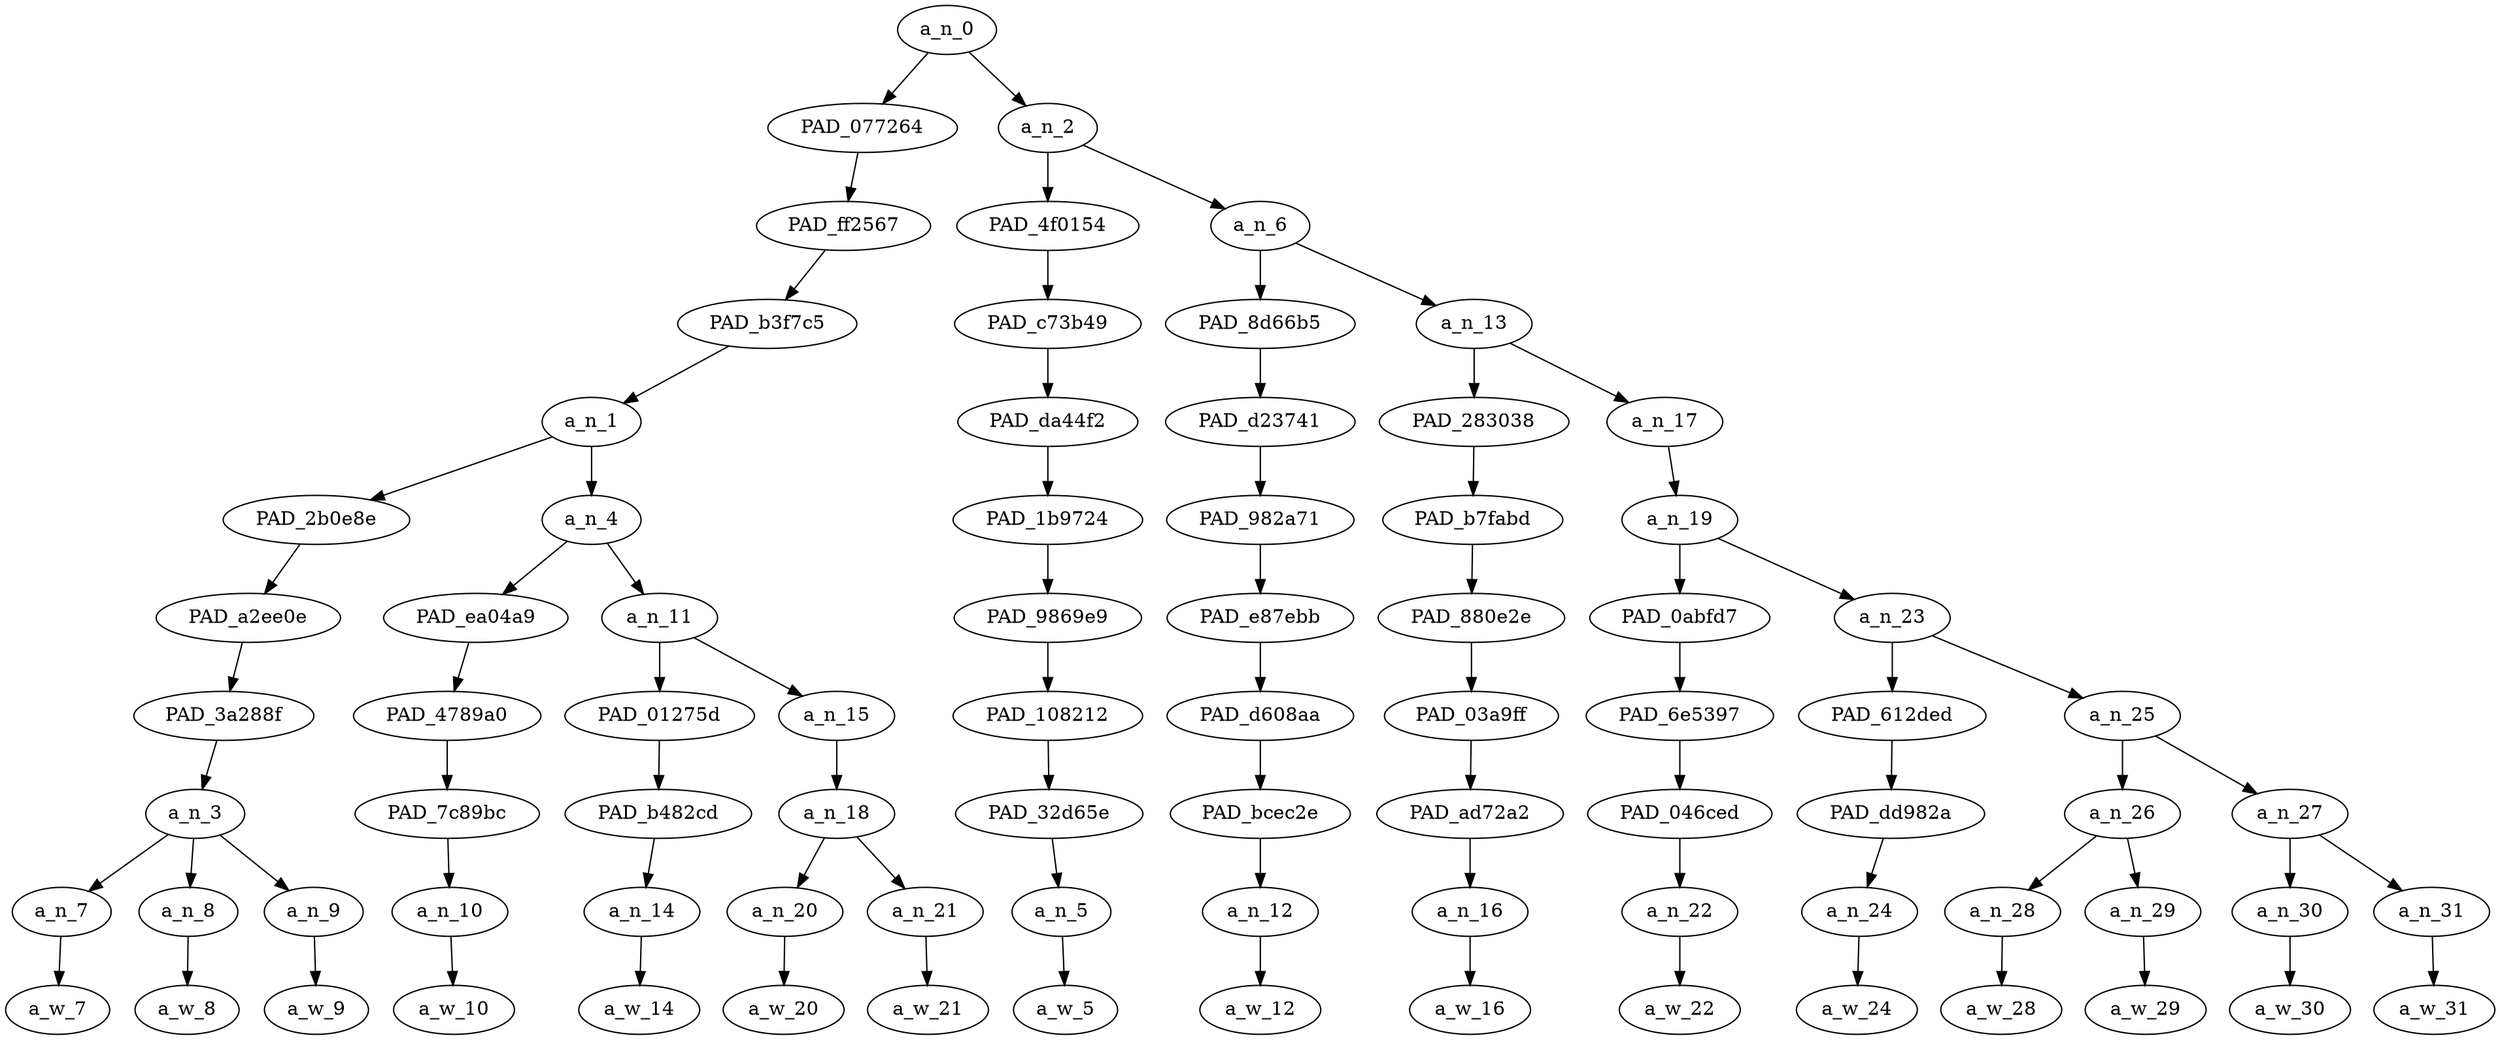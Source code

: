 strict digraph "" {
	a_n_0	[div_dir=1,
		index=0,
		level=10,
		pos="5.2265625,10!",
		text_span="[0, 1, 2, 3, 4, 5, 6, 7, 8, 9, 10, 11, 12, 13, 14, 15]",
		value=0.99999999];
	PAD_077264	[div_dir=1,
		index=0,
		level=9,
		pos="2.4375,9!",
		text_span="[0, 1, 2, 3, 4, 5, 6]",
		value=0.59016528];
	a_n_0 -> PAD_077264;
	a_n_2	[div_dir=1,
		index=1,
		level=9,
		pos="8.015625,9!",
		text_span="[7, 8, 9, 10, 11, 12, 13, 14, 15]",
		value=0.40960130];
	a_n_0 -> a_n_2;
	PAD_ff2567	[div_dir=1,
		index=0,
		level=8,
		pos="2.4375,8!",
		text_span="[0, 1, 2, 3, 4, 5, 6]",
		value=0.59016528];
	PAD_077264 -> PAD_ff2567;
	PAD_b3f7c5	[div_dir=1,
		index=0,
		level=7,
		pos="2.4375,7!",
		text_span="[0, 1, 2, 3, 4, 5, 6]",
		value=0.59016528];
	PAD_ff2567 -> PAD_b3f7c5;
	a_n_1	[div_dir=1,
		index=0,
		level=6,
		pos="2.4375,6!",
		text_span="[0, 1, 2, 3, 4, 5, 6]",
		value=0.59016528];
	PAD_b3f7c5 -> a_n_1;
	PAD_2b0e8e	[div_dir=-1,
		index=0,
		level=5,
		pos="1.0,5!",
		text_span="[0, 1, 2]",
		value=0.26004009];
	a_n_1 -> PAD_2b0e8e;
	a_n_4	[div_dir=1,
		index=1,
		level=5,
		pos="3.875,5!",
		text_span="[3, 4, 5, 6]",
		value=0.32996645];
	a_n_1 -> a_n_4;
	PAD_a2ee0e	[div_dir=-1,
		index=0,
		level=4,
		pos="1.0,4!",
		text_span="[0, 1, 2]",
		value=0.26004009];
	PAD_2b0e8e -> PAD_a2ee0e;
	PAD_3a288f	[div_dir=-1,
		index=0,
		level=3,
		pos="1.0,3!",
		text_span="[0, 1, 2]",
		value=0.26004009];
	PAD_a2ee0e -> PAD_3a288f;
	a_n_3	[div_dir=-1,
		index=0,
		level=2,
		pos="1.0,2!",
		text_span="[0, 1, 2]",
		value=0.26004009];
	PAD_3a288f -> a_n_3;
	a_n_7	[div_dir=-1,
		index=0,
		level=1,
		pos="0.0,1!",
		text_span="[0]",
		value=0.06361473];
	a_n_3 -> a_n_7;
	a_n_8	[div_dir=-1,
		index=1,
		level=1,
		pos="1.0,1!",
		text_span="[1]",
		value=0.09894697];
	a_n_3 -> a_n_8;
	a_n_9	[div_dir=-1,
		index=2,
		level=1,
		pos="2.0,1!",
		text_span="[2]",
		value=0.09712528];
	a_n_3 -> a_n_9;
	a_w_7	[div_dir=0,
		index=0,
		level=0,
		pos="0,0!",
		text_span="[0]",
		value=the];
	a_n_7 -> a_w_7;
	a_w_8	[div_dir=0,
		index=1,
		level=0,
		pos="1,0!",
		text_span="[1]",
		value=talking];
	a_n_8 -> a_w_8;
	a_w_9	[div_dir=0,
		index=2,
		level=0,
		pos="2,0!",
		text_span="[2]",
		value=stage];
	a_n_9 -> a_w_9;
	PAD_ea04a9	[div_dir=1,
		index=1,
		level=4,
		pos="3.0,4!",
		text_span="[3]",
		value=0.06948241];
	a_n_4 -> PAD_ea04a9;
	a_n_11	[div_dir=1,
		index=2,
		level=4,
		pos="4.75,4!",
		text_span="[4, 5, 6]",
		value=0.25993146];
	a_n_4 -> a_n_11;
	PAD_4789a0	[div_dir=1,
		index=1,
		level=3,
		pos="3.0,3!",
		text_span="[3]",
		value=0.06948241];
	PAD_ea04a9 -> PAD_4789a0;
	PAD_7c89bc	[div_dir=1,
		index=1,
		level=2,
		pos="3.0,2!",
		text_span="[3]",
		value=0.06948241];
	PAD_4789a0 -> PAD_7c89bc;
	a_n_10	[div_dir=1,
		index=3,
		level=1,
		pos="3.0,1!",
		text_span="[3]",
		value=0.06948241];
	PAD_7c89bc -> a_n_10;
	a_w_10	[div_dir=0,
		index=3,
		level=0,
		pos="3,0!",
		text_span="[3]",
		value=so];
	a_n_10 -> a_w_10;
	PAD_01275d	[div_dir=1,
		index=2,
		level=3,
		pos="4.0,3!",
		text_span="[4]",
		value=0.15040762];
	a_n_11 -> PAD_01275d;
	a_n_15	[div_dir=-1,
		index=3,
		level=3,
		pos="5.5,3!",
		text_span="[5, 6]",
		value=0.10890124];
	a_n_11 -> a_n_15;
	PAD_b482cd	[div_dir=1,
		index=2,
		level=2,
		pos="4.0,2!",
		text_span="[4]",
		value=0.15040762];
	PAD_01275d -> PAD_b482cd;
	a_n_14	[div_dir=1,
		index=4,
		level=1,
		pos="4.0,1!",
		text_span="[4]",
		value=0.15040762];
	PAD_b482cd -> a_n_14;
	a_w_14	[div_dir=0,
		index=4,
		level=0,
		pos="4,0!",
		text_span="[4]",
		value=ghetto];
	a_n_14 -> a_w_14;
	a_n_18	[div_dir=-1,
		index=3,
		level=2,
		pos="5.5,2!",
		text_span="[5, 6]",
		value=0.10851164];
	a_n_15 -> a_n_18;
	a_n_20	[div_dir=-1,
		index=5,
		level=1,
		pos="5.0,1!",
		text_span="[5]",
		value=0.05487263];
	a_n_18 -> a_n_20;
	a_n_21	[div_dir=-1,
		index=6,
		level=1,
		pos="6.0,1!",
		text_span="[6]",
		value=0.05324940];
	a_n_18 -> a_n_21;
	a_w_20	[div_dir=0,
		index=5,
		level=0,
		pos="5,0!",
		text_span="[5]",
		value=i];
	a_n_20 -> a_w_20;
	a_w_21	[div_dir=0,
		index=6,
		level=0,
		pos="6,0!",
		text_span="[6]",
		value=’];
	a_n_21 -> a_w_21;
	PAD_4f0154	[div_dir=1,
		index=1,
		level=8,
		pos="7.0,8!",
		text_span="[7]",
		value=0.04312430];
	a_n_2 -> PAD_4f0154;
	a_n_6	[div_dir=1,
		index=2,
		level=8,
		pos="9.03125,8!",
		text_span="[8, 9, 10, 11, 12, 13, 14, 15]",
		value=0.36630548];
	a_n_2 -> a_n_6;
	PAD_c73b49	[div_dir=1,
		index=1,
		level=7,
		pos="7.0,7!",
		text_span="[7]",
		value=0.04312430];
	PAD_4f0154 -> PAD_c73b49;
	PAD_da44f2	[div_dir=1,
		index=1,
		level=6,
		pos="7.0,6!",
		text_span="[7]",
		value=0.04312430];
	PAD_c73b49 -> PAD_da44f2;
	PAD_1b9724	[div_dir=1,
		index=2,
		level=5,
		pos="7.0,5!",
		text_span="[7]",
		value=0.04312430];
	PAD_da44f2 -> PAD_1b9724;
	PAD_9869e9	[div_dir=1,
		index=3,
		level=4,
		pos="7.0,4!",
		text_span="[7]",
		value=0.04312430];
	PAD_1b9724 -> PAD_9869e9;
	PAD_108212	[div_dir=1,
		index=4,
		level=3,
		pos="7.0,3!",
		text_span="[7]",
		value=0.04312430];
	PAD_9869e9 -> PAD_108212;
	PAD_32d65e	[div_dir=1,
		index=4,
		level=2,
		pos="7.0,2!",
		text_span="[7]",
		value=0.04312430];
	PAD_108212 -> PAD_32d65e;
	a_n_5	[div_dir=1,
		index=7,
		level=1,
		pos="7.0,1!",
		text_span="[7]",
		value=0.04312430];
	PAD_32d65e -> a_n_5;
	a_w_5	[div_dir=0,
		index=7,
		level=0,
		pos="7,0!",
		text_span="[7]",
		value=m];
	a_n_5 -> a_w_5;
	PAD_8d66b5	[div_dir=-1,
		index=2,
		level=7,
		pos="8.0,7!",
		text_span="[8]",
		value=0.05129843];
	a_n_6 -> PAD_8d66b5;
	a_n_13	[div_dir=1,
		index=3,
		level=7,
		pos="10.0625,7!",
		text_span="[9, 10, 11, 12, 13, 14, 15]",
		value=0.31483235];
	a_n_6 -> a_n_13;
	PAD_d23741	[div_dir=-1,
		index=2,
		level=6,
		pos="8.0,6!",
		text_span="[8]",
		value=0.05129843];
	PAD_8d66b5 -> PAD_d23741;
	PAD_982a71	[div_dir=-1,
		index=3,
		level=5,
		pos="8.0,5!",
		text_span="[8]",
		value=0.05129843];
	PAD_d23741 -> PAD_982a71;
	PAD_e87ebb	[div_dir=-1,
		index=4,
		level=4,
		pos="8.0,4!",
		text_span="[8]",
		value=0.05129843];
	PAD_982a71 -> PAD_e87ebb;
	PAD_d608aa	[div_dir=-1,
		index=5,
		level=3,
		pos="8.0,3!",
		text_span="[8]",
		value=0.05129843];
	PAD_e87ebb -> PAD_d608aa;
	PAD_bcec2e	[div_dir=-1,
		index=5,
		level=2,
		pos="8.0,2!",
		text_span="[8]",
		value=0.05129843];
	PAD_d608aa -> PAD_bcec2e;
	a_n_12	[div_dir=-1,
		index=8,
		level=1,
		pos="8.0,1!",
		text_span="[8]",
		value=0.05129843];
	PAD_bcec2e -> a_n_12;
	a_w_12	[div_dir=0,
		index=8,
		level=0,
		pos="8,0!",
		text_span="[8]",
		value=tired];
	a_n_12 -> a_w_12;
	PAD_283038	[div_dir=1,
		index=3,
		level=6,
		pos="9.0,6!",
		text_span="[9]",
		value=0.03450983];
	a_n_13 -> PAD_283038;
	a_n_17	[div_dir=1,
		index=4,
		level=6,
		pos="11.125,6!",
		text_span="[10, 11, 12, 13, 14, 15]",
		value=0.28009011];
	a_n_13 -> a_n_17;
	PAD_b7fabd	[div_dir=1,
		index=4,
		level=5,
		pos="9.0,5!",
		text_span="[9]",
		value=0.03450983];
	PAD_283038 -> PAD_b7fabd;
	PAD_880e2e	[div_dir=1,
		index=5,
		level=4,
		pos="9.0,4!",
		text_span="[9]",
		value=0.03450983];
	PAD_b7fabd -> PAD_880e2e;
	PAD_03a9ff	[div_dir=1,
		index=6,
		level=3,
		pos="9.0,3!",
		text_span="[9]",
		value=0.03450983];
	PAD_880e2e -> PAD_03a9ff;
	PAD_ad72a2	[div_dir=1,
		index=6,
		level=2,
		pos="9.0,2!",
		text_span="[9]",
		value=0.03450983];
	PAD_03a9ff -> PAD_ad72a2;
	a_n_16	[div_dir=1,
		index=9,
		level=1,
		pos="9.0,1!",
		text_span="[9]",
		value=0.03450983];
	PAD_ad72a2 -> a_n_16;
	a_w_16	[div_dir=0,
		index=9,
		level=0,
		pos="9,0!",
		text_span="[9]",
		value=of];
	a_n_16 -> a_w_16;
	a_n_19	[div_dir=1,
		index=5,
		level=5,
		pos="11.125,5!",
		text_span="[10, 11, 12, 13, 14, 15]",
		value=0.27990465];
	a_n_17 -> a_n_19;
	PAD_0abfd7	[div_dir=1,
		index=6,
		level=4,
		pos="10.0,4!",
		text_span="[10]",
		value=0.03033015];
	a_n_19 -> PAD_0abfd7;
	a_n_23	[div_dir=1,
		index=7,
		level=4,
		pos="12.25,4!",
		text_span="[11, 12, 13, 14, 15]",
		value=0.24938904];
	a_n_19 -> a_n_23;
	PAD_6e5397	[div_dir=1,
		index=7,
		level=3,
		pos="10.0,3!",
		text_span="[10]",
		value=0.03033015];
	PAD_0abfd7 -> PAD_6e5397;
	PAD_046ced	[div_dir=1,
		index=7,
		level=2,
		pos="10.0,2!",
		text_span="[10]",
		value=0.03033015];
	PAD_6e5397 -> PAD_046ced;
	a_n_22	[div_dir=1,
		index=10,
		level=1,
		pos="10.0,1!",
		text_span="[10]",
		value=0.03033015];
	PAD_046ced -> a_n_22;
	a_w_22	[div_dir=0,
		index=10,
		level=0,
		pos="10,0!",
		text_span="[10]",
		value=going];
	a_n_22 -> a_w_22;
	PAD_612ded	[div_dir=1,
		index=8,
		level=3,
		pos="11.0,3!",
		text_span="[11]",
		value=0.03799532];
	a_n_23 -> PAD_612ded;
	a_n_25	[div_dir=1,
		index=9,
		level=3,
		pos="13.5,3!",
		text_span="[12, 13, 14, 15]",
		value=0.21123667];
	a_n_23 -> a_n_25;
	PAD_dd982a	[div_dir=1,
		index=8,
		level=2,
		pos="11.0,2!",
		text_span="[11]",
		value=0.03799532];
	PAD_612ded -> PAD_dd982a;
	a_n_24	[div_dir=1,
		index=11,
		level=1,
		pos="11.0,1!",
		text_span="[11]",
		value=0.03799532];
	PAD_dd982a -> a_n_24;
	a_w_24	[div_dir=0,
		index=11,
		level=0,
		pos="11,0!",
		text_span="[11]",
		value=through];
	a_n_24 -> a_w_24;
	a_n_26	[div_dir=-1,
		index=9,
		level=2,
		pos="12.5,2!",
		text_span="[12, 13]",
		value=0.10136121];
	a_n_25 -> a_n_26;
	a_n_27	[div_dir=1,
		index=10,
		level=2,
		pos="14.5,2!",
		text_span="[14, 15]",
		value=0.10978997];
	a_n_25 -> a_n_27;
	a_n_28	[div_dir=1,
		index=12,
		level=1,
		pos="12.0,1!",
		text_span="[12]",
		value=0.03874007];
	a_n_26 -> a_n_28;
	a_n_29	[div_dir=-1,
		index=13,
		level=1,
		pos="13.0,1!",
		text_span="[13]",
		value=0.06244454];
	a_n_26 -> a_n_29;
	a_w_28	[div_dir=0,
		index=12,
		level=0,
		pos="12,0!",
		text_span="[12]",
		value=that];
	a_n_28 -> a_w_28;
	a_w_29	[div_dir=0,
		index=13,
		level=0,
		pos="13,0!",
		text_span="[13]",
		value=shit];
	a_n_29 -> a_w_29;
	a_n_30	[div_dir=1,
		index=14,
		level=1,
		pos="14.0,1!",
		text_span="[14]",
		value=0.05052753];
	a_n_27 -> a_n_30;
	a_n_31	[div_dir=-1,
		index=15,
		level=1,
		pos="15.0,1!",
		text_span="[15]",
		value=0.05895256];
	a_n_27 -> a_n_31;
	a_w_30	[div_dir=0,
		index=14,
		level=0,
		pos="14,0!",
		text_span="[14]",
		value=with];
	a_n_30 -> a_w_30;
	a_w_31	[div_dir=0,
		index=15,
		level=0,
		pos="15,0!",
		text_span="[15]",
		value=people];
	a_n_31 -> a_w_31;
}
